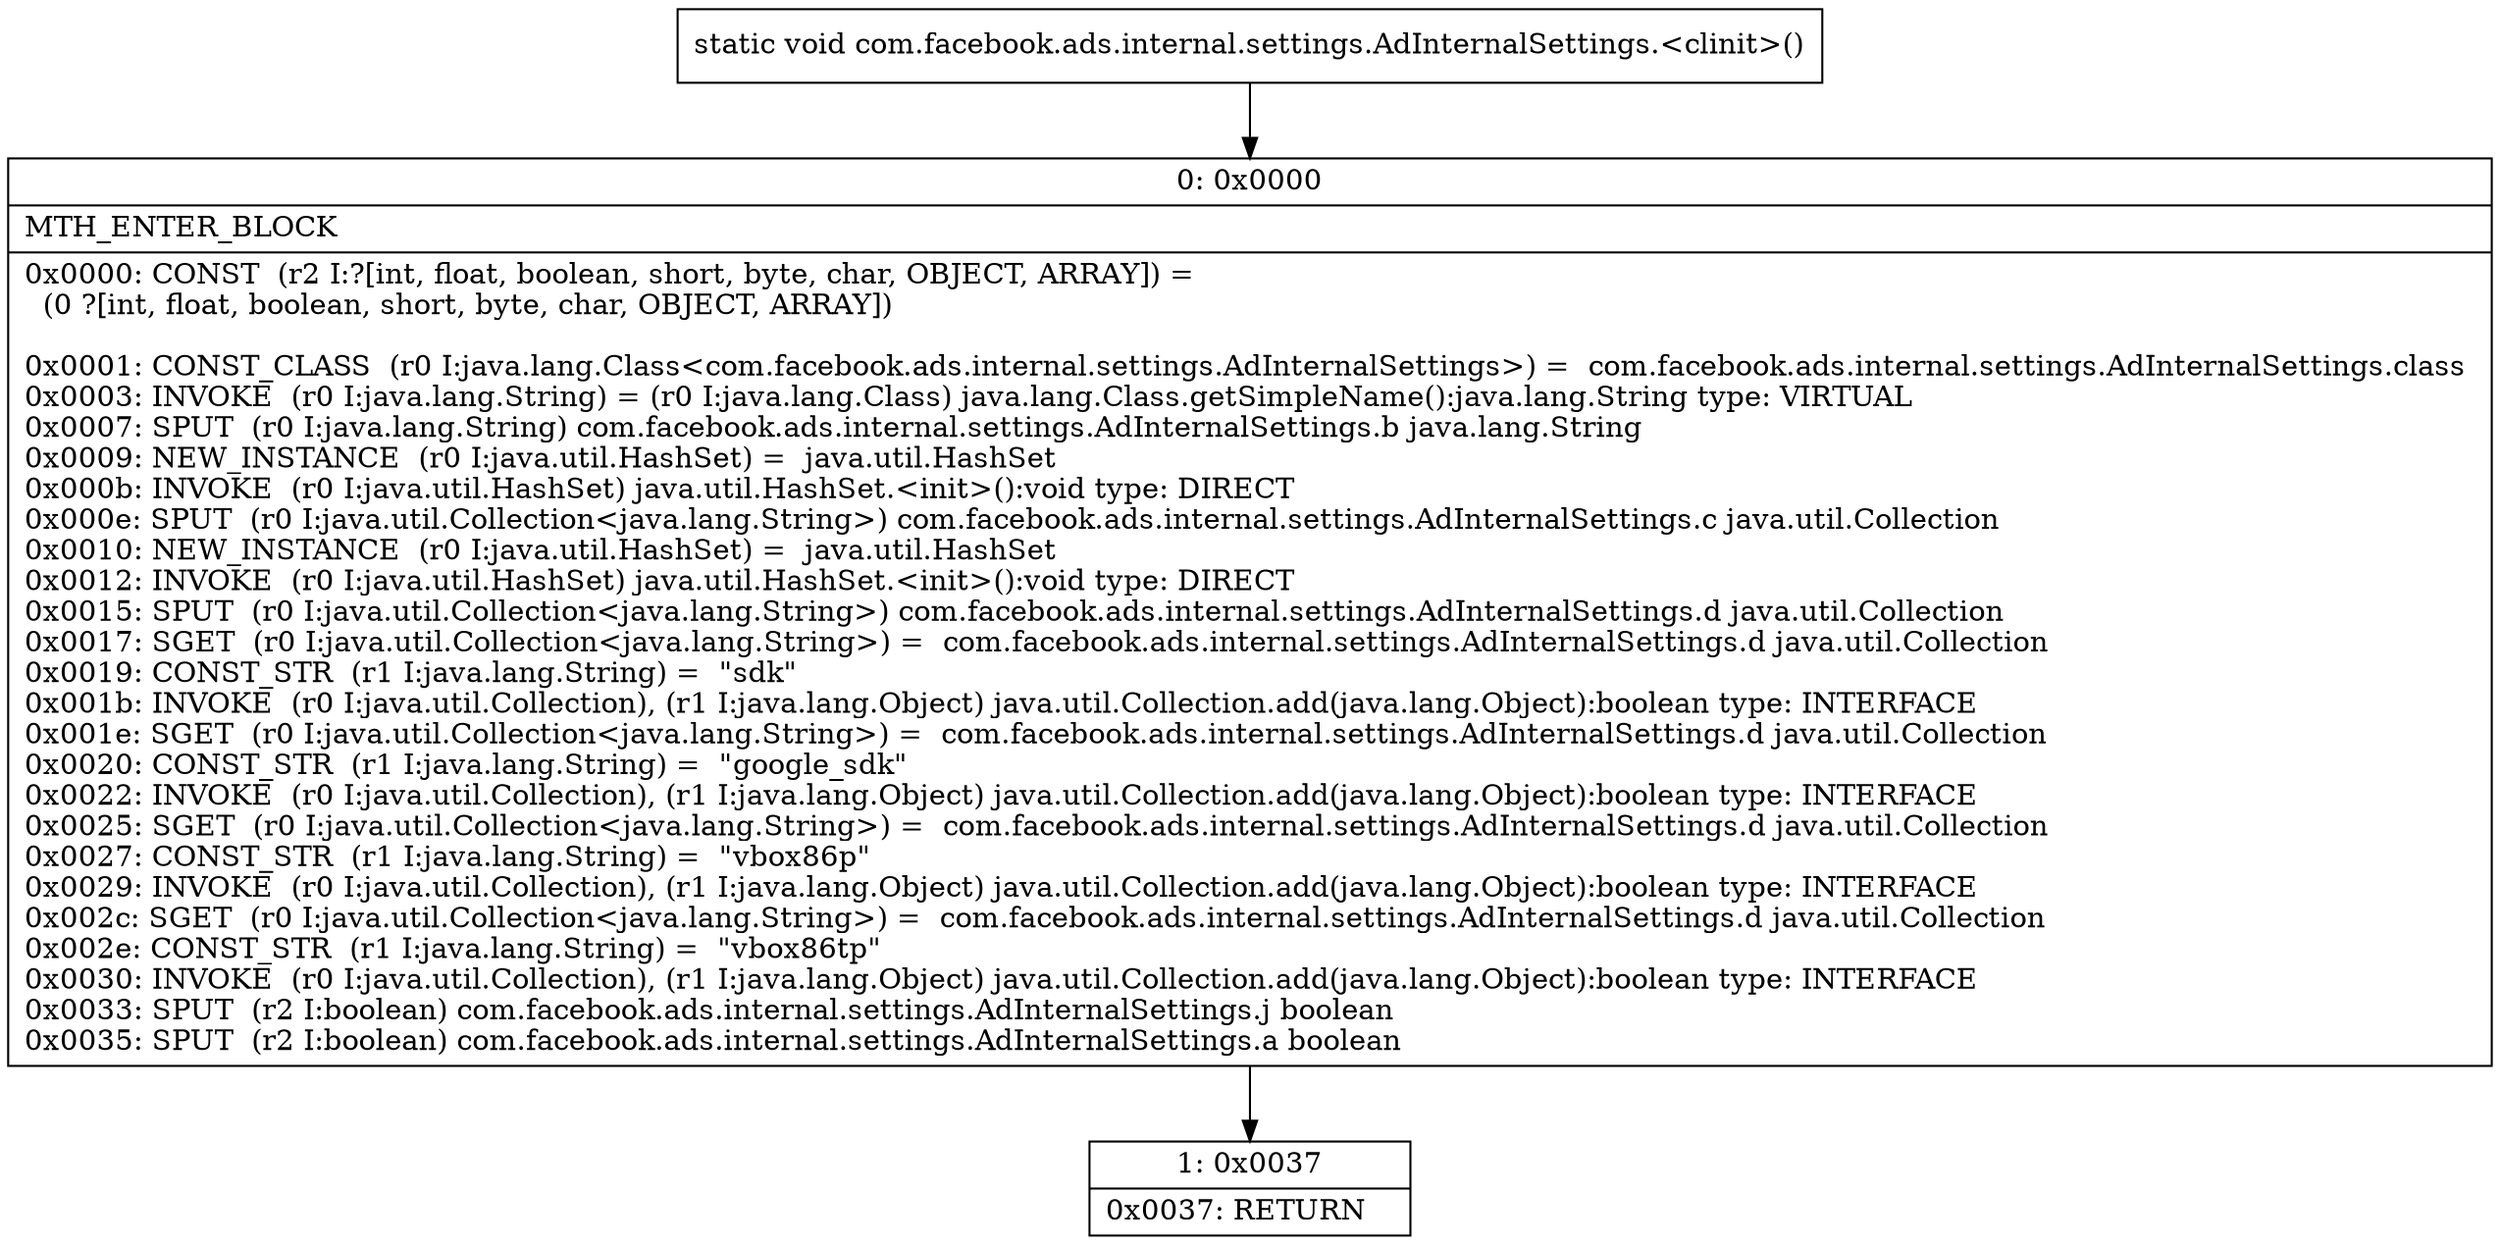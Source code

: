 digraph "CFG forcom.facebook.ads.internal.settings.AdInternalSettings.\<clinit\>()V" {
Node_0 [shape=record,label="{0\:\ 0x0000|MTH_ENTER_BLOCK\l|0x0000: CONST  (r2 I:?[int, float, boolean, short, byte, char, OBJECT, ARRAY]) = \l  (0 ?[int, float, boolean, short, byte, char, OBJECT, ARRAY])\l \l0x0001: CONST_CLASS  (r0 I:java.lang.Class\<com.facebook.ads.internal.settings.AdInternalSettings\>) =  com.facebook.ads.internal.settings.AdInternalSettings.class \l0x0003: INVOKE  (r0 I:java.lang.String) = (r0 I:java.lang.Class) java.lang.Class.getSimpleName():java.lang.String type: VIRTUAL \l0x0007: SPUT  (r0 I:java.lang.String) com.facebook.ads.internal.settings.AdInternalSettings.b java.lang.String \l0x0009: NEW_INSTANCE  (r0 I:java.util.HashSet) =  java.util.HashSet \l0x000b: INVOKE  (r0 I:java.util.HashSet) java.util.HashSet.\<init\>():void type: DIRECT \l0x000e: SPUT  (r0 I:java.util.Collection\<java.lang.String\>) com.facebook.ads.internal.settings.AdInternalSettings.c java.util.Collection \l0x0010: NEW_INSTANCE  (r0 I:java.util.HashSet) =  java.util.HashSet \l0x0012: INVOKE  (r0 I:java.util.HashSet) java.util.HashSet.\<init\>():void type: DIRECT \l0x0015: SPUT  (r0 I:java.util.Collection\<java.lang.String\>) com.facebook.ads.internal.settings.AdInternalSettings.d java.util.Collection \l0x0017: SGET  (r0 I:java.util.Collection\<java.lang.String\>) =  com.facebook.ads.internal.settings.AdInternalSettings.d java.util.Collection \l0x0019: CONST_STR  (r1 I:java.lang.String) =  \"sdk\" \l0x001b: INVOKE  (r0 I:java.util.Collection), (r1 I:java.lang.Object) java.util.Collection.add(java.lang.Object):boolean type: INTERFACE \l0x001e: SGET  (r0 I:java.util.Collection\<java.lang.String\>) =  com.facebook.ads.internal.settings.AdInternalSettings.d java.util.Collection \l0x0020: CONST_STR  (r1 I:java.lang.String) =  \"google_sdk\" \l0x0022: INVOKE  (r0 I:java.util.Collection), (r1 I:java.lang.Object) java.util.Collection.add(java.lang.Object):boolean type: INTERFACE \l0x0025: SGET  (r0 I:java.util.Collection\<java.lang.String\>) =  com.facebook.ads.internal.settings.AdInternalSettings.d java.util.Collection \l0x0027: CONST_STR  (r1 I:java.lang.String) =  \"vbox86p\" \l0x0029: INVOKE  (r0 I:java.util.Collection), (r1 I:java.lang.Object) java.util.Collection.add(java.lang.Object):boolean type: INTERFACE \l0x002c: SGET  (r0 I:java.util.Collection\<java.lang.String\>) =  com.facebook.ads.internal.settings.AdInternalSettings.d java.util.Collection \l0x002e: CONST_STR  (r1 I:java.lang.String) =  \"vbox86tp\" \l0x0030: INVOKE  (r0 I:java.util.Collection), (r1 I:java.lang.Object) java.util.Collection.add(java.lang.Object):boolean type: INTERFACE \l0x0033: SPUT  (r2 I:boolean) com.facebook.ads.internal.settings.AdInternalSettings.j boolean \l0x0035: SPUT  (r2 I:boolean) com.facebook.ads.internal.settings.AdInternalSettings.a boolean \l}"];
Node_1 [shape=record,label="{1\:\ 0x0037|0x0037: RETURN   \l}"];
MethodNode[shape=record,label="{static void com.facebook.ads.internal.settings.AdInternalSettings.\<clinit\>() }"];
MethodNode -> Node_0;
Node_0 -> Node_1;
}

